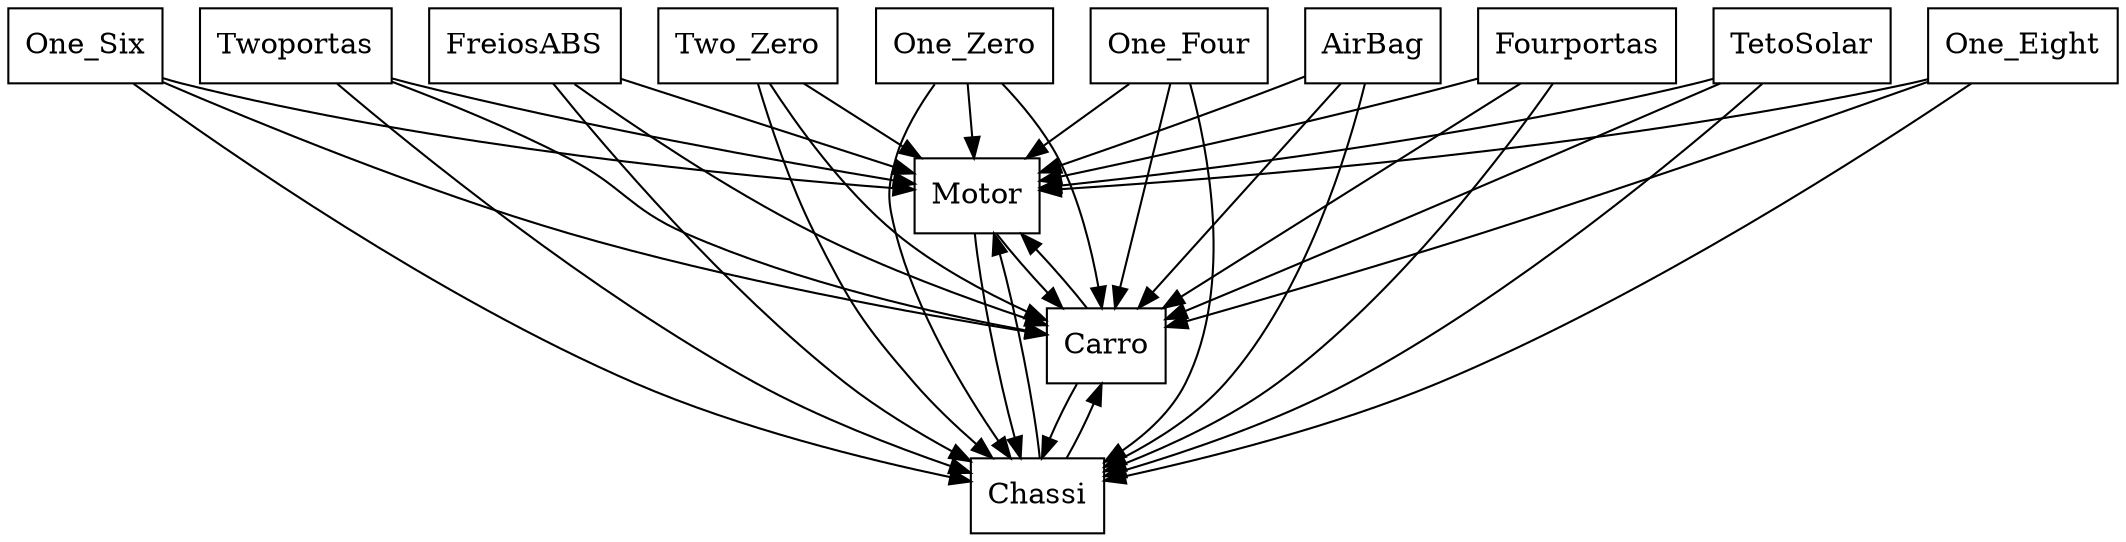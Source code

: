 digraph{
graph [rankdir=TB];
node [shape=box];
edge [arrowhead=normal];
0[label="Two_Zero",]
1[label="One_Six",]
2[label="Twoportas",]
3[label="Motor",]
4[label="Carro",]
5[label="Chassi",]
6[label="FreiosABS",]
7[label="One_Zero",]
8[label="AirBag",]
9[label="Fourportas",]
10[label="TetoSolar",]
11[label="One_Eight",]
12[label="One_Four",]
0->3[label="",]
0->4[label="",]
0->5[label="",]
1->3[label="",]
1->4[label="",]
1->5[label="",]
2->3[label="",]
2->4[label="",]
2->5[label="",]
3->4[label="",]
3->5[label="",]
4->3[label="",]
4->5[label="",]
5->3[label="",]
5->4[label="",]
6->3[label="",]
6->4[label="",]
6->5[label="",]
7->3[label="",]
7->4[label="",]
7->5[label="",]
8->3[label="",]
8->4[label="",]
8->5[label="",]
9->3[label="",]
9->4[label="",]
9->5[label="",]
10->3[label="",]
10->4[label="",]
10->5[label="",]
11->3[label="",]
11->4[label="",]
11->5[label="",]
12->3[label="",]
12->4[label="",]
12->5[label="",]
}
